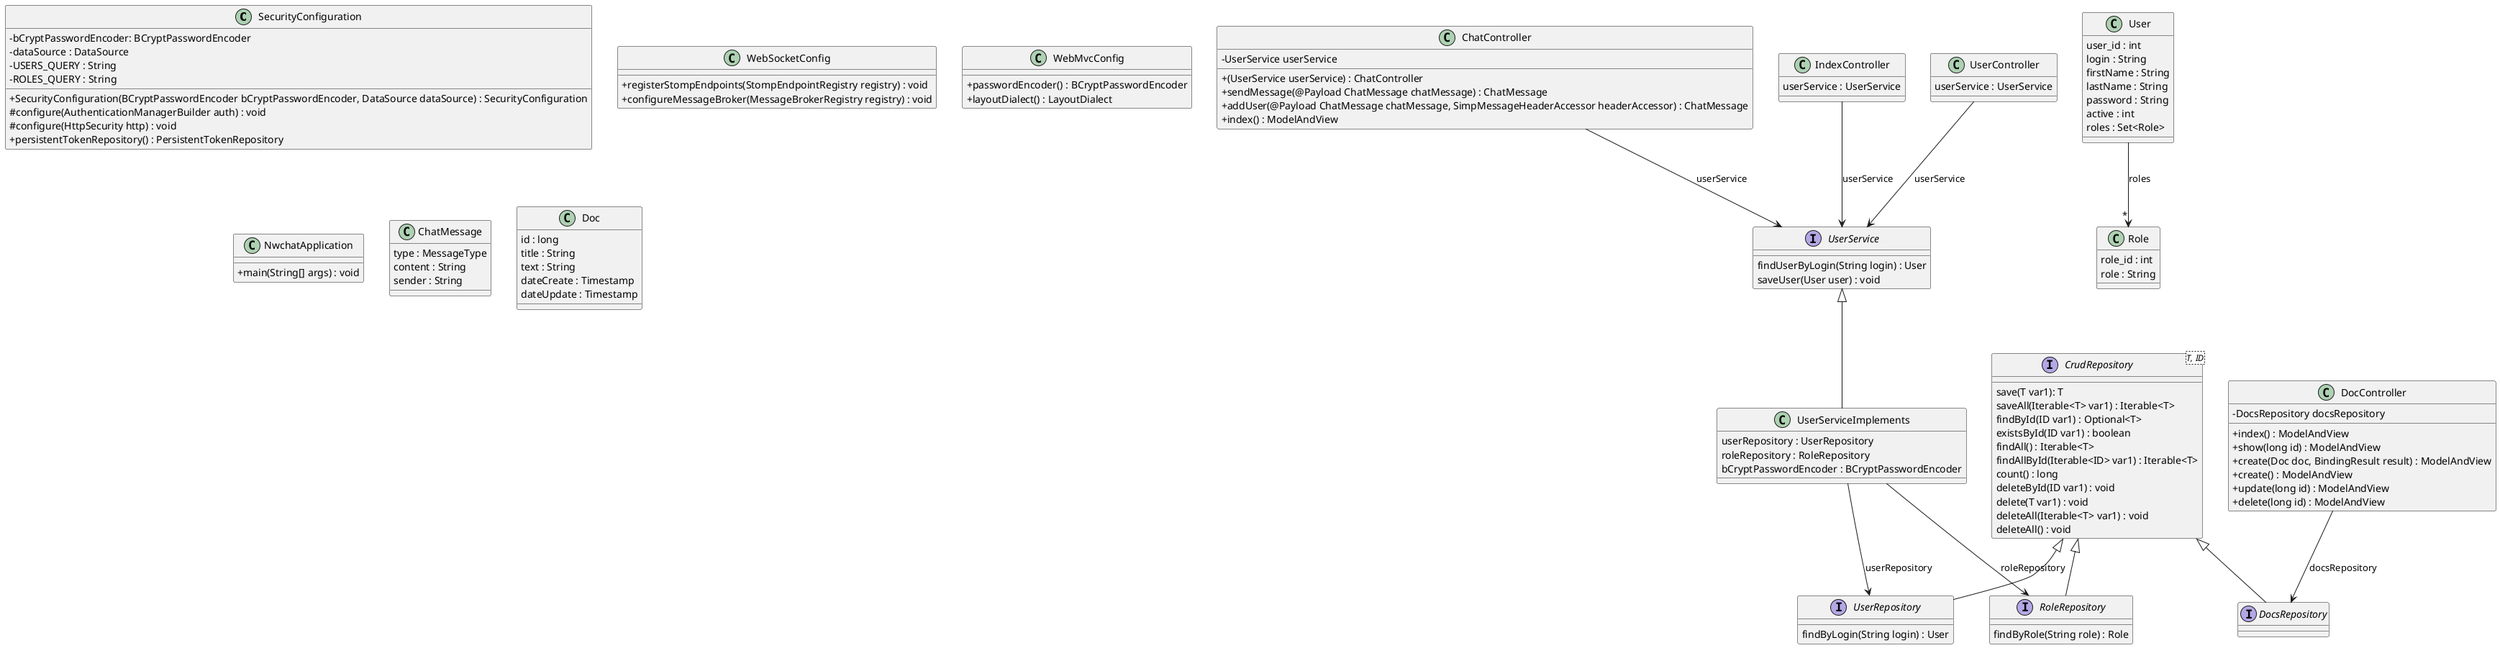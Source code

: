 @startuml
' отключить схематическое отображение public private ...
skinparam classAttributeIconSize 0

'
'
' конфиги
'
'

class SecurityConfiguration{
    -  bCryptPasswordEncoder: BCryptPasswordEncoder
    - dataSource : DataSource
    - USERS_QUERY : String
    - ROLES_QUERY : String
    + SecurityConfiguration(BCryptPasswordEncoder bCryptPasswordEncoder, DataSource dataSource) : SecurityConfiguration
    # configure(AuthenticationManagerBuilder auth) : void
    # configure(HttpSecurity http) : void
    + persistentTokenRepository() : PersistentTokenRepository
}

class WebSocketConfig{
    + registerStompEndpoints(StompEndpointRegistry registry) : void
    + configureMessageBroker(MessageBrokerRegistry registry) : void
}


class WebMvcConfig{
	+ passwordEncoder() : BCryptPasswordEncoder
	+ layoutDialect() : LayoutDialect
}

class NwchatApplication{
    + main(String[] args) : void
}

'
'
' интерфейсы
'
'

interface UserRepository{
    findByLogin(String login) : User
}

interface DocsRepository

interface RoleRepository{
    findByRole(String role) : Role
}


interface UserService{
    findUserByLogin(String login) : User
    saveUser(User user) : void
}

interface CrudRepository <T, ID> {
    save(T var1): T
    saveAll(Iterable<T> var1) : Iterable<T>
    findById(ID var1) : Optional<T>
    existsById(ID var1) : boolean
    findAll() : Iterable<T>
    findAllById(Iterable<ID> var1) : Iterable<T>
    count() : long
    deleteById(ID var1) : void
    delete(T var1) : void
    deleteAll(Iterable<T> var1) : void
    deleteAll() : void
}

'
'
' контроллеры
'
'

class ChatController {
    - UserService userService
	+ (UserService userService) : ChatController
	+ sendMessage(@Payload ChatMessage chatMessage) : ChatMessage
	+ addUser(@Payload ChatMessage chatMessage, SimpMessageHeaderAccessor headerAccessor) : ChatMessage
	+ index() : ModelAndView
}

class DocController {
  	- DocsRepository docsRepository
  	+ index() : ModelAndView
  	+ show(long id) : ModelAndView
  	+ create(Doc doc, BindingResult result) : ModelAndView
  	+ create() : ModelAndView
  	+ update(long id) : ModelAndView
  	+ delete(long id) : ModelAndView

}

class "IndexController" {
  userService : UserService
}

class "UserController" {
  userService : UserService
}








class "Role" {
  role_id : int
  role : String
}

class "ChatMessage" {
  type : MessageType
  content : String
  sender : String
}

class "Doc" {
  id : long
  title : String
  text : String
  dateCreate : Timestamp
  dateUpdate : Timestamp
}

class "User" {
  user_id : int
  login : String
  firstName : String
  lastName : String
  password : String
  active : int
  roles : Set<Role>
}

class "UserServiceImplements" {
  userRepository : UserRepository
  roleRepository : RoleRepository
  bCryptPasswordEncoder : BCryptPasswordEncoder
}

'
'
' связи между интерфейсами
'
'

CrudRepository <|-- UserRepository
CrudRepository <|-- DocsRepository
CrudRepository <|-- RoleRepository


"UserService" <|-- "UserServiceImplements"
"ChatController" --> "UserService" : userService
"DocController" --> "DocsRepository" : docsRepository
"IndexController" --> "UserService" : userService
"UserController" --> "UserService" : userService
"User" --> "*" "Role" : roles
"UserServiceImplements" --> "UserRepository" : userRepository
"UserServiceImplements" --> "RoleRepository" : roleRepository


@enduml